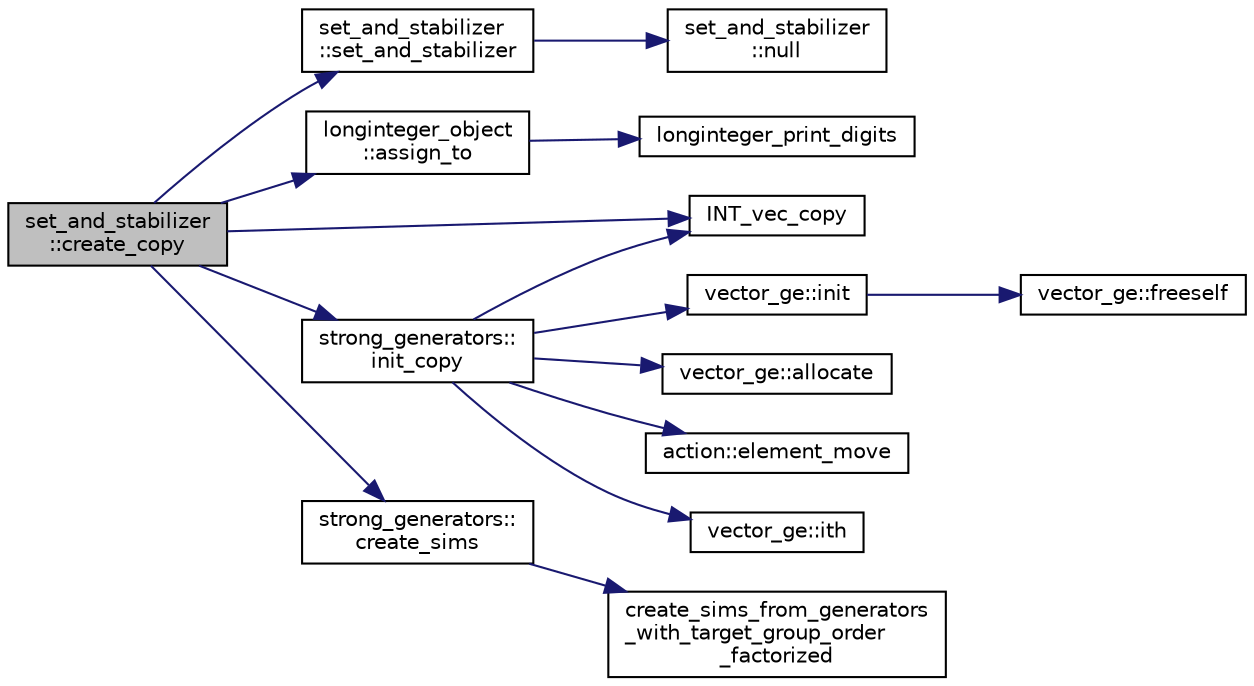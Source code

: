 digraph "set_and_stabilizer::create_copy"
{
  edge [fontname="Helvetica",fontsize="10",labelfontname="Helvetica",labelfontsize="10"];
  node [fontname="Helvetica",fontsize="10",shape=record];
  rankdir="LR";
  Node138 [label="set_and_stabilizer\l::create_copy",height=0.2,width=0.4,color="black", fillcolor="grey75", style="filled", fontcolor="black"];
  Node138 -> Node139 [color="midnightblue",fontsize="10",style="solid",fontname="Helvetica"];
  Node139 [label="set_and_stabilizer\l::set_and_stabilizer",height=0.2,width=0.4,color="black", fillcolor="white", style="filled",URL="$de/df6/classset__and__stabilizer.html#a3874b55426db380af242fcd3f75fbc34"];
  Node139 -> Node140 [color="midnightblue",fontsize="10",style="solid",fontname="Helvetica"];
  Node140 [label="set_and_stabilizer\l::null",height=0.2,width=0.4,color="black", fillcolor="white", style="filled",URL="$de/df6/classset__and__stabilizer.html#a12200f44a3715b3bd07970fc4cedbc6b"];
  Node138 -> Node141 [color="midnightblue",fontsize="10",style="solid",fontname="Helvetica"];
  Node141 [label="INT_vec_copy",height=0.2,width=0.4,color="black", fillcolor="white", style="filled",URL="$df/dbf/sajeeb_8_c.html#ac2d875e27e009af6ec04d17254d11075"];
  Node138 -> Node142 [color="midnightblue",fontsize="10",style="solid",fontname="Helvetica"];
  Node142 [label="longinteger_object\l::assign_to",height=0.2,width=0.4,color="black", fillcolor="white", style="filled",URL="$dd/d7e/classlonginteger__object.html#a891b9d0947bfce181245ab5cffe9482a"];
  Node142 -> Node143 [color="midnightblue",fontsize="10",style="solid",fontname="Helvetica"];
  Node143 [label="longinteger_print_digits",height=0.2,width=0.4,color="black", fillcolor="white", style="filled",URL="$de/dc5/algebra__and__number__theory_8h.html#ac2bac7b12f5b6440b8dad275cd7a157d"];
  Node138 -> Node144 [color="midnightblue",fontsize="10",style="solid",fontname="Helvetica"];
  Node144 [label="strong_generators::\linit_copy",height=0.2,width=0.4,color="black", fillcolor="white", style="filled",URL="$dc/d09/classstrong__generators.html#a52fade445eb96d43f47e1772b1b1219e"];
  Node144 -> Node141 [color="midnightblue",fontsize="10",style="solid",fontname="Helvetica"];
  Node144 -> Node145 [color="midnightblue",fontsize="10",style="solid",fontname="Helvetica"];
  Node145 [label="vector_ge::init",height=0.2,width=0.4,color="black", fillcolor="white", style="filled",URL="$d4/d6e/classvector__ge.html#afe1d6befd1f1501e6be34afbaa9d30a8"];
  Node145 -> Node146 [color="midnightblue",fontsize="10",style="solid",fontname="Helvetica"];
  Node146 [label="vector_ge::freeself",height=0.2,width=0.4,color="black", fillcolor="white", style="filled",URL="$d4/d6e/classvector__ge.html#aa002e4b715cc73a9b8b367d29700b452"];
  Node144 -> Node147 [color="midnightblue",fontsize="10",style="solid",fontname="Helvetica"];
  Node147 [label="vector_ge::allocate",height=0.2,width=0.4,color="black", fillcolor="white", style="filled",URL="$d4/d6e/classvector__ge.html#a35b062a9201b30f0a87bf87702d243ae"];
  Node144 -> Node148 [color="midnightblue",fontsize="10",style="solid",fontname="Helvetica"];
  Node148 [label="action::element_move",height=0.2,width=0.4,color="black", fillcolor="white", style="filled",URL="$d2/d86/classaction.html#a550947491bbb534d3d7951f50198a874"];
  Node144 -> Node149 [color="midnightblue",fontsize="10",style="solid",fontname="Helvetica"];
  Node149 [label="vector_ge::ith",height=0.2,width=0.4,color="black", fillcolor="white", style="filled",URL="$d4/d6e/classvector__ge.html#a1ff002e8b746a9beb119d57dcd4a15ff"];
  Node138 -> Node150 [color="midnightblue",fontsize="10",style="solid",fontname="Helvetica"];
  Node150 [label="strong_generators::\lcreate_sims",height=0.2,width=0.4,color="black", fillcolor="white", style="filled",URL="$dc/d09/classstrong__generators.html#afca700d50772a39eeb74239355ae67e1"];
  Node150 -> Node151 [color="midnightblue",fontsize="10",style="solid",fontname="Helvetica"];
  Node151 [label="create_sims_from_generators\l_with_target_group_order\l_factorized",height=0.2,width=0.4,color="black", fillcolor="white", style="filled",URL="$d2/d3a/group__theory_8h.html#a40f2df36e351d6e63bd2bb196cc5b430"];
}
